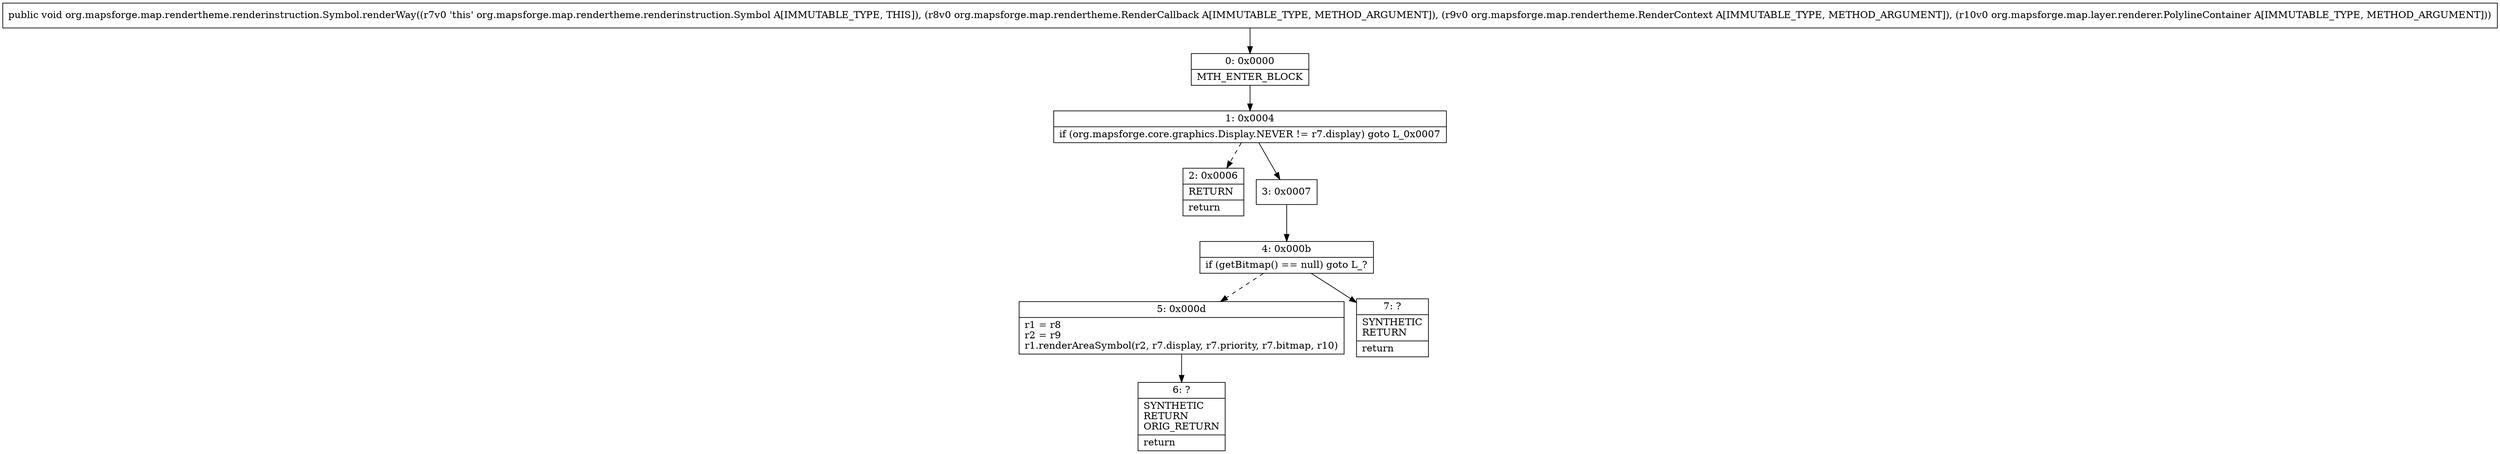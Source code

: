 digraph "CFG fororg.mapsforge.map.rendertheme.renderinstruction.Symbol.renderWay(Lorg\/mapsforge\/map\/rendertheme\/RenderCallback;Lorg\/mapsforge\/map\/rendertheme\/RenderContext;Lorg\/mapsforge\/map\/layer\/renderer\/PolylineContainer;)V" {
Node_0 [shape=record,label="{0\:\ 0x0000|MTH_ENTER_BLOCK\l}"];
Node_1 [shape=record,label="{1\:\ 0x0004|if (org.mapsforge.core.graphics.Display.NEVER != r7.display) goto L_0x0007\l}"];
Node_2 [shape=record,label="{2\:\ 0x0006|RETURN\l|return\l}"];
Node_3 [shape=record,label="{3\:\ 0x0007}"];
Node_4 [shape=record,label="{4\:\ 0x000b|if (getBitmap() == null) goto L_?\l}"];
Node_5 [shape=record,label="{5\:\ 0x000d|r1 = r8\lr2 = r9\lr1.renderAreaSymbol(r2, r7.display, r7.priority, r7.bitmap, r10)\l}"];
Node_6 [shape=record,label="{6\:\ ?|SYNTHETIC\lRETURN\lORIG_RETURN\l|return\l}"];
Node_7 [shape=record,label="{7\:\ ?|SYNTHETIC\lRETURN\l|return\l}"];
MethodNode[shape=record,label="{public void org.mapsforge.map.rendertheme.renderinstruction.Symbol.renderWay((r7v0 'this' org.mapsforge.map.rendertheme.renderinstruction.Symbol A[IMMUTABLE_TYPE, THIS]), (r8v0 org.mapsforge.map.rendertheme.RenderCallback A[IMMUTABLE_TYPE, METHOD_ARGUMENT]), (r9v0 org.mapsforge.map.rendertheme.RenderContext A[IMMUTABLE_TYPE, METHOD_ARGUMENT]), (r10v0 org.mapsforge.map.layer.renderer.PolylineContainer A[IMMUTABLE_TYPE, METHOD_ARGUMENT])) }"];
MethodNode -> Node_0;
Node_0 -> Node_1;
Node_1 -> Node_2[style=dashed];
Node_1 -> Node_3;
Node_3 -> Node_4;
Node_4 -> Node_5[style=dashed];
Node_4 -> Node_7;
Node_5 -> Node_6;
}

